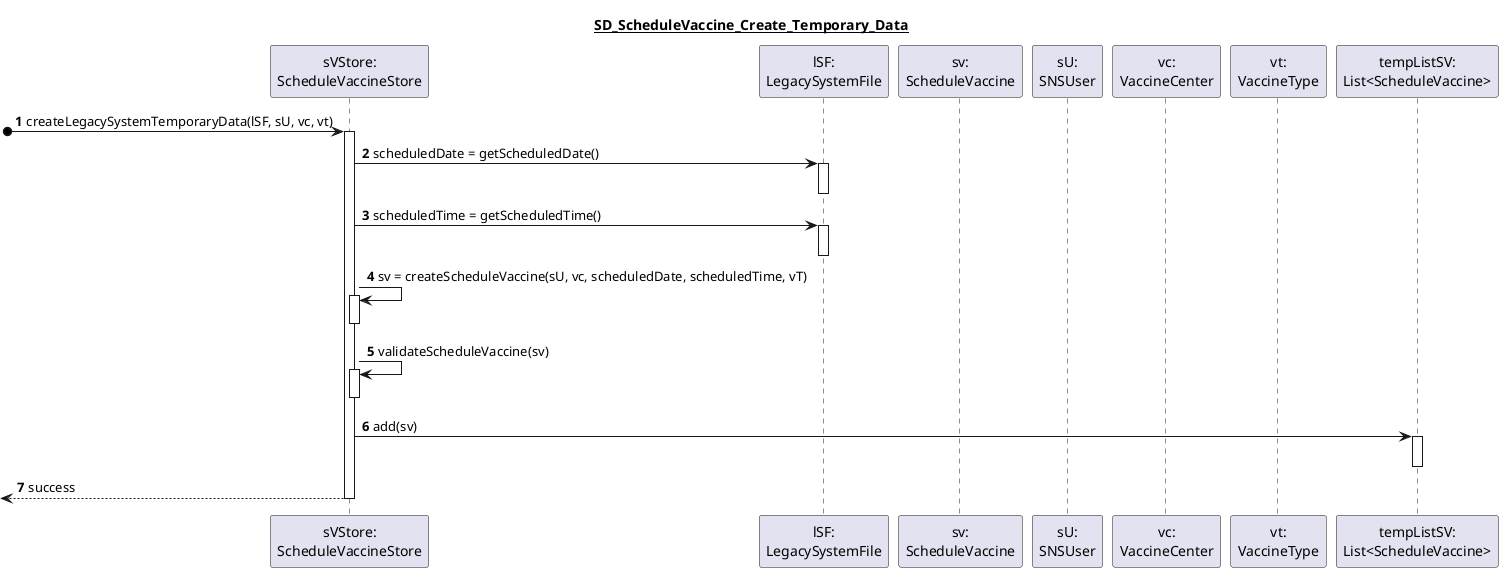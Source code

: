 @startuml
'https://plantuml.com/sequence-diagram

autonumber

title
<u>SD_ScheduleVaccine_Create_Temporary_Data</u>
end title

participant "sVStore:\nScheduleVaccineStore" as sVStore
participant "lSF:\nLegacySystemFile" as lSF
participant "sv:\nScheduleVaccine" as sv
participant "sU:\nSNSUser" as sU
participant "vc:\nVaccineCenter" as vc
participant "vt:\nVaccineType" as vt
participant "tempListSV:\nList<ScheduleVaccine>" as tempListSV

[o-> sVStore : createLegacySystemTemporaryData(lSF, sU, vc, vt)
activate sVStore

    sVStore -> lSF : scheduledDate = getScheduledDate()
    activate lSF
    deactivate lSF
    sVStore -> lSF : scheduledTime = getScheduledTime()
    activate lSF
    deactivate lSF

    sVStore -> sVStore : sv = createScheduleVaccine(sU, vc, scheduledDate, scheduledTime, vT)
    activate sVStore
    deactivate sVStore

    sVStore -> sVStore : validateScheduleVaccine(sv)
    activate sVStore
    deactivate sVStore

    sVStore -> tempListSV : add(sv)
    activate tempListSV
    deactivate tempListSV

    <-- sVStore : success
deactivate sVStore


@enduml